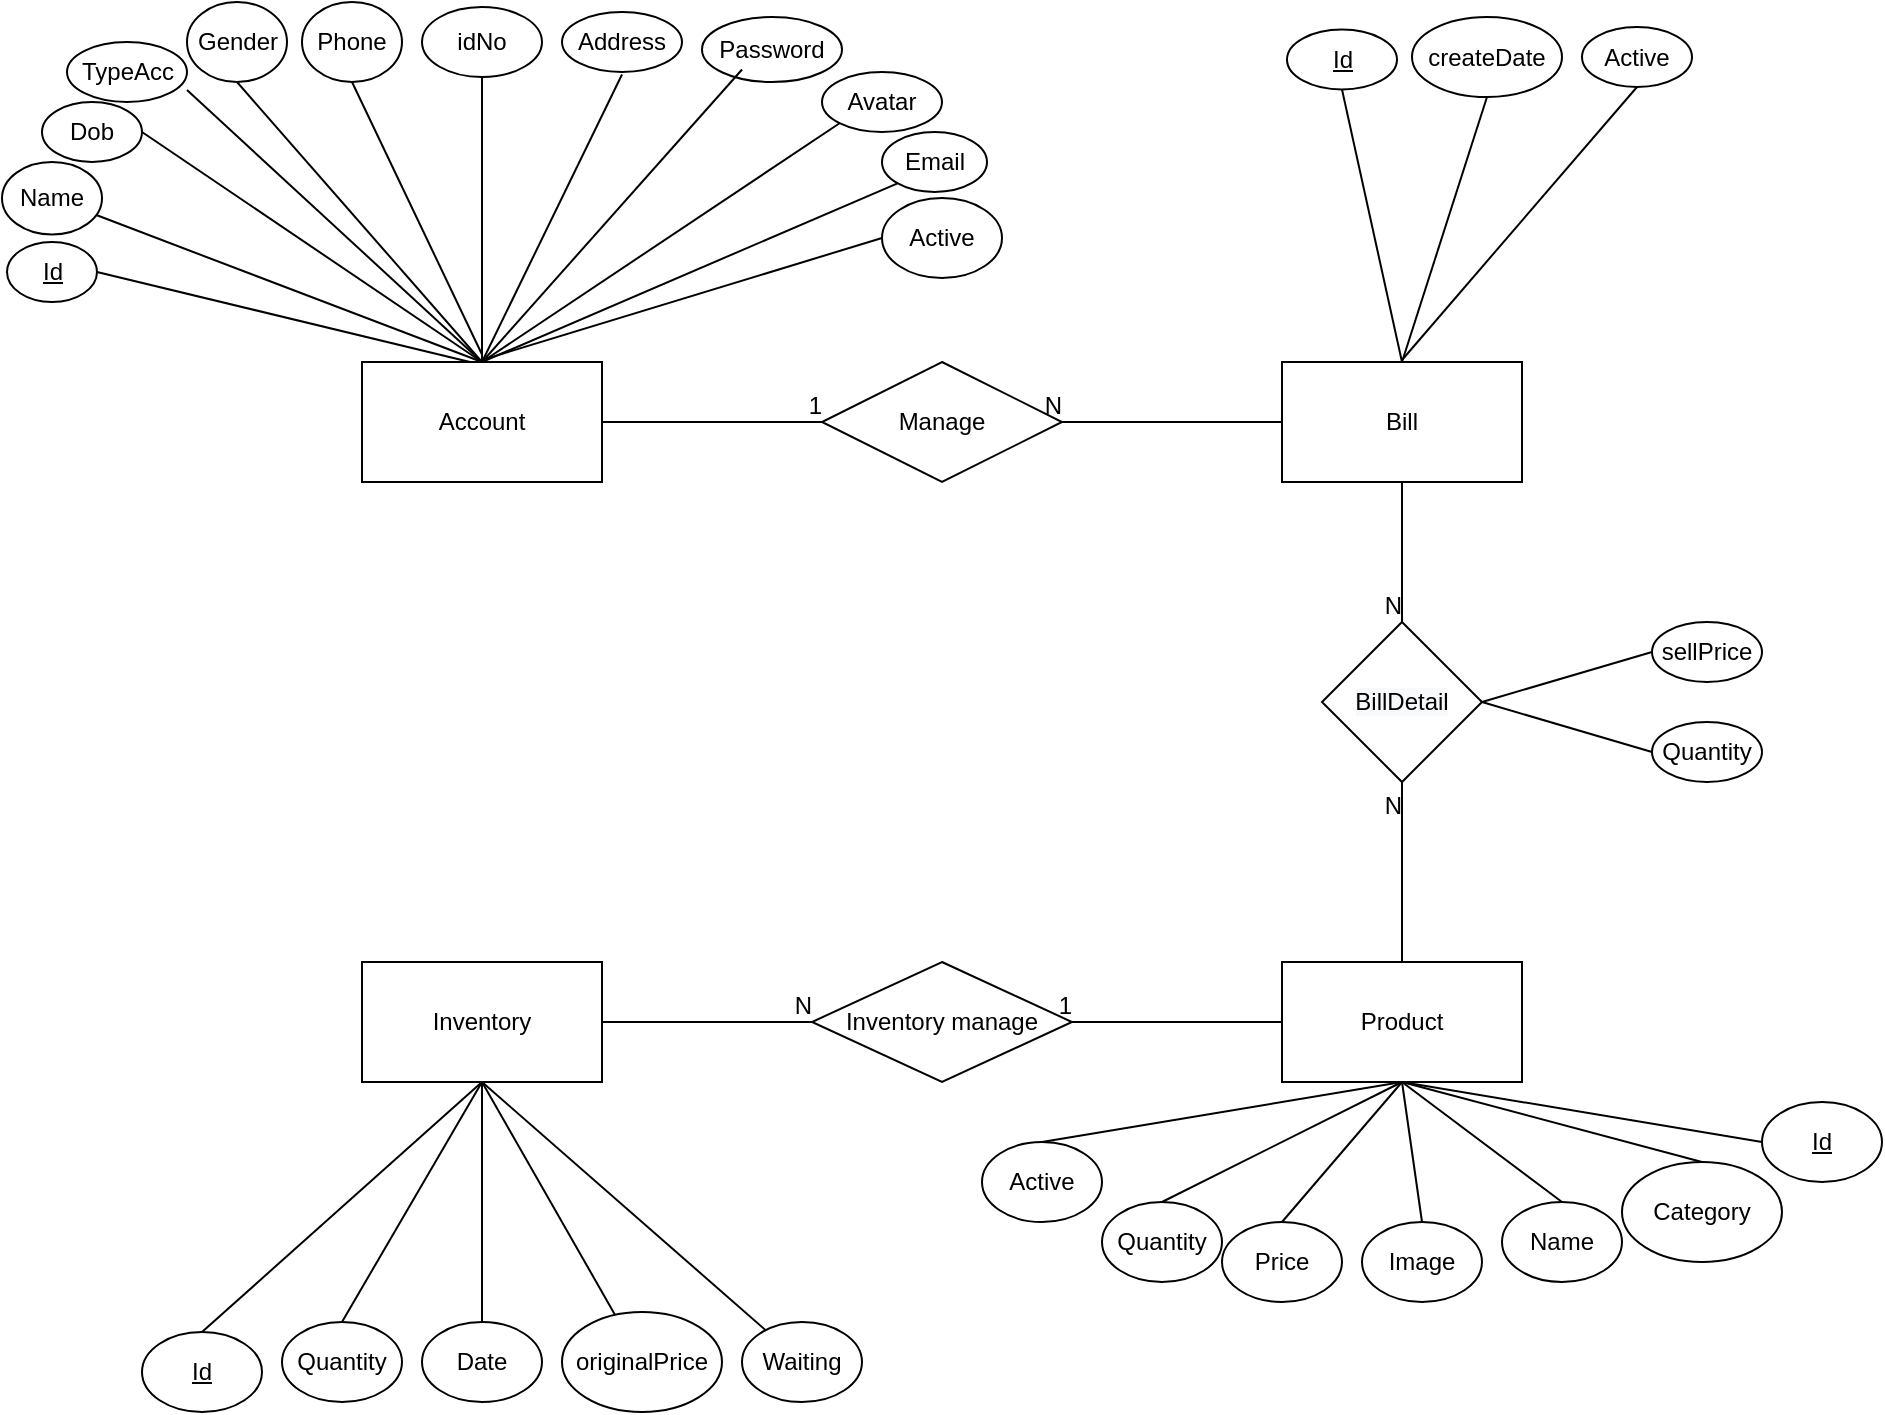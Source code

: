 <mxfile version="15.1.1" type="device"><diagram id="R2lEEEUBdFMjLlhIrx00" name="Page-1"><mxGraphModel dx="1163" dy="421" grid="1" gridSize="10" guides="1" tooltips="1" connect="1" arrows="1" fold="1" page="1" pageScale="1" pageWidth="850" pageHeight="1100" math="0" shadow="0" extFonts="Permanent Marker^https://fonts.googleapis.com/css?family=Permanent+Marker"><root><mxCell id="0"/><mxCell id="1" parent="0"/><mxCell id="KfoyAcjSwaGEX3v1Dtmh-1" value="Account" style="rounded=0;whiteSpace=wrap;html=1;" vertex="1" parent="1"><mxGeometry x="-100" y="180" width="120" height="60" as="geometry"/></mxCell><mxCell id="KfoyAcjSwaGEX3v1Dtmh-4" value="Product" style="rounded=0;whiteSpace=wrap;html=1;" vertex="1" parent="1"><mxGeometry x="360" y="480" width="120" height="60" as="geometry"/></mxCell><mxCell id="KfoyAcjSwaGEX3v1Dtmh-5" value="Inventory" style="rounded=0;whiteSpace=wrap;html=1;" vertex="1" parent="1"><mxGeometry x="-100" y="480" width="120" height="60" as="geometry"/></mxCell><mxCell id="KfoyAcjSwaGEX3v1Dtmh-7" value="Bill" style="rounded=0;whiteSpace=wrap;html=1;" vertex="1" parent="1"><mxGeometry x="360" y="180" width="120" height="60" as="geometry"/></mxCell><mxCell id="KfoyAcjSwaGEX3v1Dtmh-8" value="Gender" style="ellipse;whiteSpace=wrap;html=1;" vertex="1" parent="1"><mxGeometry x="-187.5" width="50" height="40" as="geometry"/></mxCell><mxCell id="KfoyAcjSwaGEX3v1Dtmh-9" value="Dob" style="ellipse;whiteSpace=wrap;html=1;" vertex="1" parent="1"><mxGeometry x="-260" y="50" width="50" height="30" as="geometry"/></mxCell><mxCell id="KfoyAcjSwaGEX3v1Dtmh-10" value="Name" style="ellipse;whiteSpace=wrap;html=1;" vertex="1" parent="1"><mxGeometry x="-280" y="80" width="50" height="36.25" as="geometry"/></mxCell><mxCell id="KfoyAcjSwaGEX3v1Dtmh-11" value="Email" style="ellipse;whiteSpace=wrap;html=1;" vertex="1" parent="1"><mxGeometry x="160" y="65" width="52.5" height="30" as="geometry"/></mxCell><mxCell id="KfoyAcjSwaGEX3v1Dtmh-12" value="Address" style="ellipse;whiteSpace=wrap;html=1;" vertex="1" parent="1"><mxGeometry y="5" width="60" height="30" as="geometry"/></mxCell><mxCell id="KfoyAcjSwaGEX3v1Dtmh-13" value="idNo" style="ellipse;whiteSpace=wrap;html=1;" vertex="1" parent="1"><mxGeometry x="-70" y="2.5" width="60" height="35" as="geometry"/></mxCell><mxCell id="KfoyAcjSwaGEX3v1Dtmh-14" value="Phone" style="ellipse;whiteSpace=wrap;html=1;" vertex="1" parent="1"><mxGeometry x="-130" width="50" height="40" as="geometry"/></mxCell><mxCell id="KfoyAcjSwaGEX3v1Dtmh-15" value="Avatar" style="ellipse;whiteSpace=wrap;html=1;" vertex="1" parent="1"><mxGeometry x="130" y="35" width="60" height="30" as="geometry"/></mxCell><mxCell id="KfoyAcjSwaGEX3v1Dtmh-16" value="Password" style="ellipse;whiteSpace=wrap;html=1;" vertex="1" parent="1"><mxGeometry x="70" y="7.5" width="70" height="32.5" as="geometry"/></mxCell><mxCell id="KfoyAcjSwaGEX3v1Dtmh-17" value="TypeAcc" style="ellipse;whiteSpace=wrap;html=1;" vertex="1" parent="1"><mxGeometry x="-247.5" y="20" width="60" height="30" as="geometry"/></mxCell><mxCell id="KfoyAcjSwaGEX3v1Dtmh-18" value="Active" style="ellipse;whiteSpace=wrap;html=1;" vertex="1" parent="1"><mxGeometry x="160" y="98" width="60" height="40" as="geometry"/></mxCell><mxCell id="KfoyAcjSwaGEX3v1Dtmh-19" value="&lt;u&gt;Id&lt;/u&gt;" style="ellipse;whiteSpace=wrap;html=1;" vertex="1" parent="1"><mxGeometry x="-277.5" y="120" width="45" height="30" as="geometry"/></mxCell><mxCell id="KfoyAcjSwaGEX3v1Dtmh-29" value="Active" style="ellipse;whiteSpace=wrap;html=1;" vertex="1" parent="1"><mxGeometry x="210" y="570" width="60" height="40" as="geometry"/></mxCell><mxCell id="KfoyAcjSwaGEX3v1Dtmh-30" value="Quantity" style="ellipse;whiteSpace=wrap;html=1;" vertex="1" parent="1"><mxGeometry x="270" y="600" width="60" height="40" as="geometry"/></mxCell><mxCell id="KfoyAcjSwaGEX3v1Dtmh-31" value="Price" style="ellipse;whiteSpace=wrap;html=1;" vertex="1" parent="1"><mxGeometry x="330" y="610" width="60" height="40" as="geometry"/></mxCell><mxCell id="KfoyAcjSwaGEX3v1Dtmh-32" value="Image" style="ellipse;whiteSpace=wrap;html=1;" vertex="1" parent="1"><mxGeometry x="400" y="610" width="60" height="40" as="geometry"/></mxCell><mxCell id="KfoyAcjSwaGEX3v1Dtmh-33" value="Name" style="ellipse;whiteSpace=wrap;html=1;" vertex="1" parent="1"><mxGeometry x="470" y="600" width="60" height="40" as="geometry"/></mxCell><mxCell id="KfoyAcjSwaGEX3v1Dtmh-34" value="Category" style="ellipse;whiteSpace=wrap;html=1;" vertex="1" parent="1"><mxGeometry x="530" y="580" width="80" height="50" as="geometry"/></mxCell><mxCell id="KfoyAcjSwaGEX3v1Dtmh-35" value="&lt;u&gt;Id&lt;/u&gt;" style="ellipse;whiteSpace=wrap;html=1;" vertex="1" parent="1"><mxGeometry x="600" y="550" width="60" height="40" as="geometry"/></mxCell><mxCell id="KfoyAcjSwaGEX3v1Dtmh-36" value="Waiting" style="ellipse;whiteSpace=wrap;html=1;" vertex="1" parent="1"><mxGeometry x="90" y="660" width="60" height="40" as="geometry"/></mxCell><mxCell id="KfoyAcjSwaGEX3v1Dtmh-37" value="Date" style="ellipse;whiteSpace=wrap;html=1;" vertex="1" parent="1"><mxGeometry x="-70" y="660" width="60" height="40" as="geometry"/></mxCell><mxCell id="KfoyAcjSwaGEX3v1Dtmh-38" value="originalPrice" style="ellipse;whiteSpace=wrap;html=1;" vertex="1" parent="1"><mxGeometry y="655" width="80" height="50" as="geometry"/></mxCell><mxCell id="KfoyAcjSwaGEX3v1Dtmh-39" value="Quantity" style="ellipse;whiteSpace=wrap;html=1;" vertex="1" parent="1"><mxGeometry x="-140" y="660" width="60" height="40" as="geometry"/></mxCell><mxCell id="KfoyAcjSwaGEX3v1Dtmh-41" value="&lt;u&gt;Id&lt;/u&gt;" style="ellipse;whiteSpace=wrap;html=1;" vertex="1" parent="1"><mxGeometry x="-210" y="665" width="60" height="40" as="geometry"/></mxCell><mxCell id="KfoyAcjSwaGEX3v1Dtmh-44" value="sellPrice" style="ellipse;whiteSpace=wrap;html=1;" vertex="1" parent="1"><mxGeometry x="545" y="310" width="55" height="30" as="geometry"/></mxCell><mxCell id="KfoyAcjSwaGEX3v1Dtmh-45" value="Quantity" style="ellipse;whiteSpace=wrap;html=1;" vertex="1" parent="1"><mxGeometry x="545" y="360" width="55" height="30" as="geometry"/></mxCell><mxCell id="KfoyAcjSwaGEX3v1Dtmh-46" value="Active" style="ellipse;whiteSpace=wrap;html=1;" vertex="1" parent="1"><mxGeometry x="510" y="12.5" width="55" height="30" as="geometry"/></mxCell><mxCell id="KfoyAcjSwaGEX3v1Dtmh-47" value="createDate" style="ellipse;whiteSpace=wrap;html=1;" vertex="1" parent="1"><mxGeometry x="425" y="7.5" width="75" height="40" as="geometry"/></mxCell><mxCell id="KfoyAcjSwaGEX3v1Dtmh-49" value="&lt;u&gt;Id&lt;/u&gt;" style="ellipse;whiteSpace=wrap;html=1;" vertex="1" parent="1"><mxGeometry x="362.5" y="13.75" width="55" height="30" as="geometry"/></mxCell><mxCell id="KfoyAcjSwaGEX3v1Dtmh-51" value="" style="endArrow=none;html=1;entryX=0;entryY=1;entryDx=0;entryDy=0;" edge="1" parent="1" target="KfoyAcjSwaGEX3v1Dtmh-11"><mxGeometry width="50" height="50" relative="1" as="geometry"><mxPoint x="-40" y="180" as="sourcePoint"/><mxPoint x="240" y="176.25" as="targetPoint"/></mxGeometry></mxCell><mxCell id="KfoyAcjSwaGEX3v1Dtmh-53" value="" style="endArrow=none;html=1;entryX=0.286;entryY=0.808;entryDx=0;entryDy=0;entryPerimeter=0;exitX=0.5;exitY=0;exitDx=0;exitDy=0;" edge="1" parent="1" source="KfoyAcjSwaGEX3v1Dtmh-1" target="KfoyAcjSwaGEX3v1Dtmh-16"><mxGeometry width="50" height="50" relative="1" as="geometry"><mxPoint x="-40" y="156.25" as="sourcePoint"/><mxPoint x="240" y="176.25" as="targetPoint"/></mxGeometry></mxCell><mxCell id="KfoyAcjSwaGEX3v1Dtmh-56" value="" style="endArrow=none;html=1;exitX=0.5;exitY=0;exitDx=0;exitDy=0;" edge="1" parent="1" source="KfoyAcjSwaGEX3v1Dtmh-1" target="KfoyAcjSwaGEX3v1Dtmh-13"><mxGeometry width="50" height="50" relative="1" as="geometry"><mxPoint x="-80" y="126.25" as="sourcePoint"/><mxPoint x="-30" y="76.25" as="targetPoint"/></mxGeometry></mxCell><mxCell id="KfoyAcjSwaGEX3v1Dtmh-57" value="" style="endArrow=none;html=1;exitX=0.5;exitY=0;exitDx=0;exitDy=0;" edge="1" parent="1" source="KfoyAcjSwaGEX3v1Dtmh-1"><mxGeometry width="50" height="50" relative="1" as="geometry"><mxPoint x="190" y="226.25" as="sourcePoint"/><mxPoint x="30" y="36.25" as="targetPoint"/></mxGeometry></mxCell><mxCell id="KfoyAcjSwaGEX3v1Dtmh-58" value="" style="endArrow=none;html=1;entryX=0;entryY=0.5;entryDx=0;entryDy=0;" edge="1" parent="1" target="KfoyAcjSwaGEX3v1Dtmh-18"><mxGeometry width="50" height="50" relative="1" as="geometry"><mxPoint x="-40" y="179" as="sourcePoint"/><mxPoint x="140" y="216.25" as="targetPoint"/></mxGeometry></mxCell><mxCell id="KfoyAcjSwaGEX3v1Dtmh-59" value="" style="endArrow=none;html=1;entryX=0;entryY=1;entryDx=0;entryDy=0;exitX=0.5;exitY=0;exitDx=0;exitDy=0;" edge="1" parent="1" source="KfoyAcjSwaGEX3v1Dtmh-1" target="KfoyAcjSwaGEX3v1Dtmh-15"><mxGeometry width="50" height="50" relative="1" as="geometry"><mxPoint x="190" y="226.25" as="sourcePoint"/><mxPoint x="240" y="176.25" as="targetPoint"/></mxGeometry></mxCell><mxCell id="KfoyAcjSwaGEX3v1Dtmh-60" value="" style="endArrow=none;html=1;entryX=1;entryY=0.5;entryDx=0;entryDy=0;exitX=0.5;exitY=0;exitDx=0;exitDy=0;" edge="1" parent="1" source="KfoyAcjSwaGEX3v1Dtmh-1" target="KfoyAcjSwaGEX3v1Dtmh-9"><mxGeometry width="50" height="50" relative="1" as="geometry"><mxPoint x="190" y="226.25" as="sourcePoint"/><mxPoint x="240" y="176.25" as="targetPoint"/></mxGeometry></mxCell><mxCell id="KfoyAcjSwaGEX3v1Dtmh-61" value="" style="endArrow=none;html=1;entryX=1;entryY=0.8;entryDx=0;entryDy=0;entryPerimeter=0;exitX=0.5;exitY=0;exitDx=0;exitDy=0;" edge="1" parent="1" source="KfoyAcjSwaGEX3v1Dtmh-1" target="KfoyAcjSwaGEX3v1Dtmh-17"><mxGeometry width="50" height="50" relative="1" as="geometry"><mxPoint x="190" y="226.25" as="sourcePoint"/><mxPoint x="-190" y="56.25" as="targetPoint"/></mxGeometry></mxCell><mxCell id="KfoyAcjSwaGEX3v1Dtmh-62" value="" style="endArrow=none;html=1;entryX=0.5;entryY=1;entryDx=0;entryDy=0;exitX=0.5;exitY=0;exitDx=0;exitDy=0;" edge="1" parent="1" source="KfoyAcjSwaGEX3v1Dtmh-1" target="KfoyAcjSwaGEX3v1Dtmh-8"><mxGeometry width="50" height="50" relative="1" as="geometry"><mxPoint x="190" y="226.25" as="sourcePoint"/><mxPoint x="240" y="176.25" as="targetPoint"/></mxGeometry></mxCell><mxCell id="KfoyAcjSwaGEX3v1Dtmh-63" value="" style="endArrow=none;html=1;entryX=0.5;entryY=1;entryDx=0;entryDy=0;" edge="1" parent="1" target="KfoyAcjSwaGEX3v1Dtmh-14"><mxGeometry width="50" height="50" relative="1" as="geometry"><mxPoint x="-40" y="176.25" as="sourcePoint"/><mxPoint x="240" y="176.25" as="targetPoint"/></mxGeometry></mxCell><mxCell id="KfoyAcjSwaGEX3v1Dtmh-64" value="" style="endArrow=none;html=1;exitX=0.5;exitY=0;exitDx=0;exitDy=0;" edge="1" parent="1" source="KfoyAcjSwaGEX3v1Dtmh-1" target="KfoyAcjSwaGEX3v1Dtmh-10"><mxGeometry width="50" height="50" relative="1" as="geometry"><mxPoint x="190" y="226.25" as="sourcePoint"/><mxPoint x="240" y="176.25" as="targetPoint"/></mxGeometry></mxCell><mxCell id="KfoyAcjSwaGEX3v1Dtmh-65" value="" style="endArrow=none;html=1;exitX=1;exitY=0.5;exitDx=0;exitDy=0;entryX=0.45;entryY=0;entryDx=0;entryDy=0;entryPerimeter=0;" edge="1" parent="1" source="KfoyAcjSwaGEX3v1Dtmh-19" target="KfoyAcjSwaGEX3v1Dtmh-1"><mxGeometry width="50" height="50" relative="1" as="geometry"><mxPoint x="190" y="226.25" as="sourcePoint"/><mxPoint x="240" y="176.25" as="targetPoint"/></mxGeometry></mxCell><mxCell id="KfoyAcjSwaGEX3v1Dtmh-81" value="&#10;&#10;&lt;span style=&quot;color: rgb(0, 0, 0); font-family: helvetica; font-size: 12px; font-style: normal; font-weight: 400; letter-spacing: normal; text-align: center; text-indent: 0px; text-transform: none; word-spacing: 0px; background-color: rgb(248, 249, 250); display: inline; float: none;&quot;&gt;BillDetail&lt;/span&gt;&#10;&#10;" style="rhombus;whiteSpace=wrap;html=1;" vertex="1" parent="1"><mxGeometry x="380" y="310" width="80" height="80" as="geometry"/></mxCell><mxCell id="KfoyAcjSwaGEX3v1Dtmh-83" value="" style="endArrow=none;html=1;exitX=0.5;exitY=0;exitDx=0;exitDy=0;" edge="1" parent="1" source="KfoyAcjSwaGEX3v1Dtmh-33"><mxGeometry width="50" height="50" relative="1" as="geometry"><mxPoint x="310" y="490" as="sourcePoint"/><mxPoint x="420" y="540" as="targetPoint"/></mxGeometry></mxCell><mxCell id="KfoyAcjSwaGEX3v1Dtmh-84" value="" style="endArrow=none;html=1;exitX=0.5;exitY=0;exitDx=0;exitDy=0;" edge="1" parent="1" source="KfoyAcjSwaGEX3v1Dtmh-32"><mxGeometry width="50" height="50" relative="1" as="geometry"><mxPoint x="310" y="490" as="sourcePoint"/><mxPoint x="420" y="540" as="targetPoint"/></mxGeometry></mxCell><mxCell id="KfoyAcjSwaGEX3v1Dtmh-85" value="" style="endArrow=none;html=1;exitX=0.5;exitY=0;exitDx=0;exitDy=0;" edge="1" parent="1" source="KfoyAcjSwaGEX3v1Dtmh-31"><mxGeometry width="50" height="50" relative="1" as="geometry"><mxPoint x="310" y="490" as="sourcePoint"/><mxPoint x="420" y="540" as="targetPoint"/></mxGeometry></mxCell><mxCell id="KfoyAcjSwaGEX3v1Dtmh-86" value="" style="endArrow=none;html=1;exitX=0.5;exitY=0;exitDx=0;exitDy=0;" edge="1" parent="1" source="KfoyAcjSwaGEX3v1Dtmh-30"><mxGeometry width="50" height="50" relative="1" as="geometry"><mxPoint x="310" y="490" as="sourcePoint"/><mxPoint x="420" y="540" as="targetPoint"/></mxGeometry></mxCell><mxCell id="KfoyAcjSwaGEX3v1Dtmh-87" value="" style="endArrow=none;html=1;exitX=0.5;exitY=0;exitDx=0;exitDy=0;" edge="1" parent="1" source="KfoyAcjSwaGEX3v1Dtmh-29"><mxGeometry width="50" height="50" relative="1" as="geometry"><mxPoint x="310" y="490" as="sourcePoint"/><mxPoint x="420" y="540" as="targetPoint"/></mxGeometry></mxCell><mxCell id="KfoyAcjSwaGEX3v1Dtmh-88" value="" style="endArrow=none;html=1;exitX=0;exitY=0.5;exitDx=0;exitDy=0;" edge="1" parent="1" source="KfoyAcjSwaGEX3v1Dtmh-35"><mxGeometry width="50" height="50" relative="1" as="geometry"><mxPoint x="310" y="490" as="sourcePoint"/><mxPoint x="420" y="540" as="targetPoint"/></mxGeometry></mxCell><mxCell id="KfoyAcjSwaGEX3v1Dtmh-89" value="" style="endArrow=none;html=1;entryX=0.5;entryY=1;entryDx=0;entryDy=0;exitX=0.5;exitY=0;exitDx=0;exitDy=0;" edge="1" parent="1" source="KfoyAcjSwaGEX3v1Dtmh-34" target="KfoyAcjSwaGEX3v1Dtmh-4"><mxGeometry width="50" height="50" relative="1" as="geometry"><mxPoint x="580" y="570" as="sourcePoint"/><mxPoint x="360" y="440" as="targetPoint"/></mxGeometry></mxCell><mxCell id="KfoyAcjSwaGEX3v1Dtmh-91" value="" style="endArrow=none;html=1;entryX=1;entryY=0.5;entryDx=0;entryDy=0;exitX=0;exitY=0.5;exitDx=0;exitDy=0;" edge="1" parent="1" source="KfoyAcjSwaGEX3v1Dtmh-45" target="KfoyAcjSwaGEX3v1Dtmh-81"><mxGeometry width="50" height="50" relative="1" as="geometry"><mxPoint x="540" y="360" as="sourcePoint"/><mxPoint x="370" y="320" as="targetPoint"/></mxGeometry></mxCell><mxCell id="KfoyAcjSwaGEX3v1Dtmh-92" value="" style="endArrow=none;html=1;entryX=1;entryY=0.5;entryDx=0;entryDy=0;exitX=0;exitY=0.5;exitDx=0;exitDy=0;" edge="1" parent="1" source="KfoyAcjSwaGEX3v1Dtmh-44" target="KfoyAcjSwaGEX3v1Dtmh-81"><mxGeometry width="50" height="50" relative="1" as="geometry"><mxPoint x="320" y="370" as="sourcePoint"/><mxPoint x="370" y="320" as="targetPoint"/></mxGeometry></mxCell><mxCell id="KfoyAcjSwaGEX3v1Dtmh-96" value="" style="endArrow=none;html=1;exitX=0.5;exitY=1;exitDx=0;exitDy=0;" edge="1" parent="1" source="KfoyAcjSwaGEX3v1Dtmh-46"><mxGeometry width="50" height="50" relative="1" as="geometry"><mxPoint x="320" y="370" as="sourcePoint"/><mxPoint x="420" y="179" as="targetPoint"/></mxGeometry></mxCell><mxCell id="KfoyAcjSwaGEX3v1Dtmh-97" value="" style="endArrow=none;html=1;entryX=0.5;entryY=1;entryDx=0;entryDy=0;exitX=0.5;exitY=0;exitDx=0;exitDy=0;" edge="1" parent="1" source="KfoyAcjSwaGEX3v1Dtmh-7" target="KfoyAcjSwaGEX3v1Dtmh-47"><mxGeometry width="50" height="50" relative="1" as="geometry"><mxPoint x="320" y="370" as="sourcePoint"/><mxPoint x="370" y="320" as="targetPoint"/></mxGeometry></mxCell><mxCell id="KfoyAcjSwaGEX3v1Dtmh-99" value="" style="endArrow=none;html=1;entryX=0.5;entryY=1;entryDx=0;entryDy=0;" edge="1" parent="1" target="KfoyAcjSwaGEX3v1Dtmh-49"><mxGeometry width="50" height="50" relative="1" as="geometry"><mxPoint x="420" y="180" as="sourcePoint"/><mxPoint x="370" y="320" as="targetPoint"/></mxGeometry></mxCell><mxCell id="KfoyAcjSwaGEX3v1Dtmh-104" value="Inventory manage" style="shape=rhombus;perimeter=rhombusPerimeter;whiteSpace=wrap;html=1;align=center;" vertex="1" parent="1"><mxGeometry x="125" y="480" width="130" height="60" as="geometry"/></mxCell><mxCell id="KfoyAcjSwaGEX3v1Dtmh-105" value="Manage" style="shape=rhombus;perimeter=rhombusPerimeter;whiteSpace=wrap;html=1;align=center;" vertex="1" parent="1"><mxGeometry x="130" y="180" width="120" height="60" as="geometry"/></mxCell><mxCell id="KfoyAcjSwaGEX3v1Dtmh-106" value="" style="endArrow=none;html=1;rounded=0;exitX=0;exitY=0.5;exitDx=0;exitDy=0;entryX=1;entryY=0.5;entryDx=0;entryDy=0;" edge="1" parent="1" source="KfoyAcjSwaGEX3v1Dtmh-4" target="KfoyAcjSwaGEX3v1Dtmh-104"><mxGeometry relative="1" as="geometry"><mxPoint x="270" y="470" as="sourcePoint"/><mxPoint x="270" y="510" as="targetPoint"/></mxGeometry></mxCell><mxCell id="KfoyAcjSwaGEX3v1Dtmh-107" value="1" style="resizable=0;html=1;align=right;verticalAlign=bottom;" connectable="0" vertex="1" parent="KfoyAcjSwaGEX3v1Dtmh-106"><mxGeometry x="1" relative="1" as="geometry"/></mxCell><mxCell id="KfoyAcjSwaGEX3v1Dtmh-108" value="" style="endArrow=none;html=1;rounded=0;entryX=0;entryY=0.5;entryDx=0;entryDy=0;exitX=1;exitY=0.5;exitDx=0;exitDy=0;" edge="1" parent="1" source="KfoyAcjSwaGEX3v1Dtmh-5" target="KfoyAcjSwaGEX3v1Dtmh-104"><mxGeometry relative="1" as="geometry"><mxPoint x="40" y="450" as="sourcePoint"/><mxPoint x="200" y="450" as="targetPoint"/></mxGeometry></mxCell><mxCell id="KfoyAcjSwaGEX3v1Dtmh-109" value="N" style="resizable=0;html=1;align=right;verticalAlign=bottom;" connectable="0" vertex="1" parent="KfoyAcjSwaGEX3v1Dtmh-108"><mxGeometry x="1" relative="1" as="geometry"/></mxCell><mxCell id="KfoyAcjSwaGEX3v1Dtmh-110" value="" style="endArrow=none;html=1;rounded=0;exitX=1;exitY=0.5;exitDx=0;exitDy=0;entryX=0;entryY=0.5;entryDx=0;entryDy=0;" edge="1" parent="1" source="KfoyAcjSwaGEX3v1Dtmh-1" target="KfoyAcjSwaGEX3v1Dtmh-105"><mxGeometry relative="1" as="geometry"><mxPoint x="40" y="260" as="sourcePoint"/><mxPoint x="200" y="260" as="targetPoint"/></mxGeometry></mxCell><mxCell id="KfoyAcjSwaGEX3v1Dtmh-111" value="1" style="resizable=0;html=1;align=right;verticalAlign=bottom;" connectable="0" vertex="1" parent="KfoyAcjSwaGEX3v1Dtmh-110"><mxGeometry x="1" relative="1" as="geometry"/></mxCell><mxCell id="KfoyAcjSwaGEX3v1Dtmh-112" value="" style="endArrow=none;html=1;rounded=0;exitX=0;exitY=0.5;exitDx=0;exitDy=0;entryX=1;entryY=0.5;entryDx=0;entryDy=0;" edge="1" parent="1" source="KfoyAcjSwaGEX3v1Dtmh-7" target="KfoyAcjSwaGEX3v1Dtmh-105"><mxGeometry relative="1" as="geometry"><mxPoint x="40" y="350" as="sourcePoint"/><mxPoint x="270" y="210" as="targetPoint"/></mxGeometry></mxCell><mxCell id="KfoyAcjSwaGEX3v1Dtmh-113" value="N" style="resizable=0;html=1;align=right;verticalAlign=bottom;" connectable="0" vertex="1" parent="KfoyAcjSwaGEX3v1Dtmh-112"><mxGeometry x="1" relative="1" as="geometry"/></mxCell><mxCell id="KfoyAcjSwaGEX3v1Dtmh-116" value="" style="endArrow=none;html=1;rounded=0;exitX=0.5;exitY=0;exitDx=0;exitDy=0;" edge="1" parent="1" source="KfoyAcjSwaGEX3v1Dtmh-4"><mxGeometry relative="1" as="geometry"><mxPoint x="40" y="350" as="sourcePoint"/><mxPoint x="420" y="410" as="targetPoint"/></mxGeometry></mxCell><mxCell id="KfoyAcjSwaGEX3v1Dtmh-117" value="N" style="resizable=0;html=1;align=right;verticalAlign=bottom;" connectable="0" vertex="1" parent="KfoyAcjSwaGEX3v1Dtmh-116"><mxGeometry x="1" relative="1" as="geometry"/></mxCell><mxCell id="KfoyAcjSwaGEX3v1Dtmh-121" value="" style="endArrow=none;html=1;entryX=0.5;entryY=1;entryDx=0;entryDy=0;" edge="1" parent="1" target="KfoyAcjSwaGEX3v1Dtmh-81"><mxGeometry width="50" height="50" relative="1" as="geometry"><mxPoint x="420" y="410" as="sourcePoint"/><mxPoint x="150" y="320" as="targetPoint"/></mxGeometry></mxCell><mxCell id="KfoyAcjSwaGEX3v1Dtmh-122" value="" style="endArrow=none;html=1;" edge="1" parent="1" source="KfoyAcjSwaGEX3v1Dtmh-36"><mxGeometry width="50" height="50" relative="1" as="geometry"><mxPoint x="100" y="370" as="sourcePoint"/><mxPoint x="-40" y="540" as="targetPoint"/></mxGeometry></mxCell><mxCell id="KfoyAcjSwaGEX3v1Dtmh-123" value="" style="endArrow=none;html=1;exitX=0.5;exitY=1;exitDx=0;exitDy=0;" edge="1" parent="1" source="KfoyAcjSwaGEX3v1Dtmh-5" target="KfoyAcjSwaGEX3v1Dtmh-38"><mxGeometry width="50" height="50" relative="1" as="geometry"><mxPoint x="100" y="370" as="sourcePoint"/><mxPoint x="150" y="320" as="targetPoint"/></mxGeometry></mxCell><mxCell id="KfoyAcjSwaGEX3v1Dtmh-124" value="" style="endArrow=none;html=1;exitX=0.5;exitY=1;exitDx=0;exitDy=0;entryX=0.5;entryY=0;entryDx=0;entryDy=0;" edge="1" parent="1" source="KfoyAcjSwaGEX3v1Dtmh-5" target="KfoyAcjSwaGEX3v1Dtmh-37"><mxGeometry width="50" height="50" relative="1" as="geometry"><mxPoint x="100" y="370" as="sourcePoint"/><mxPoint x="150" y="320" as="targetPoint"/></mxGeometry></mxCell><mxCell id="KfoyAcjSwaGEX3v1Dtmh-125" value="" style="endArrow=none;html=1;exitX=0.5;exitY=0;exitDx=0;exitDy=0;" edge="1" parent="1" source="KfoyAcjSwaGEX3v1Dtmh-39"><mxGeometry width="50" height="50" relative="1" as="geometry"><mxPoint x="100" y="370" as="sourcePoint"/><mxPoint x="-40" y="540" as="targetPoint"/></mxGeometry></mxCell><mxCell id="KfoyAcjSwaGEX3v1Dtmh-127" value="" style="endArrow=none;html=1;exitX=0.5;exitY=0;exitDx=0;exitDy=0;entryX=0.5;entryY=1;entryDx=0;entryDy=0;" edge="1" parent="1" source="KfoyAcjSwaGEX3v1Dtmh-41" target="KfoyAcjSwaGEX3v1Dtmh-5"><mxGeometry width="50" height="50" relative="1" as="geometry"><mxPoint x="100" y="370" as="sourcePoint"/><mxPoint x="150" y="320" as="targetPoint"/></mxGeometry></mxCell><mxCell id="KfoyAcjSwaGEX3v1Dtmh-129" value="" style="endArrow=none;html=1;rounded=0;exitX=0.5;exitY=1;exitDx=0;exitDy=0;" edge="1" parent="1" source="KfoyAcjSwaGEX3v1Dtmh-7" target="KfoyAcjSwaGEX3v1Dtmh-81"><mxGeometry relative="1" as="geometry"><mxPoint x="340" y="340" as="sourcePoint"/><mxPoint x="500" y="340" as="targetPoint"/></mxGeometry></mxCell><mxCell id="KfoyAcjSwaGEX3v1Dtmh-130" value="N" style="resizable=0;html=1;align=right;verticalAlign=bottom;" connectable="0" vertex="1" parent="KfoyAcjSwaGEX3v1Dtmh-129"><mxGeometry x="1" relative="1" as="geometry"/></mxCell></root></mxGraphModel></diagram></mxfile>